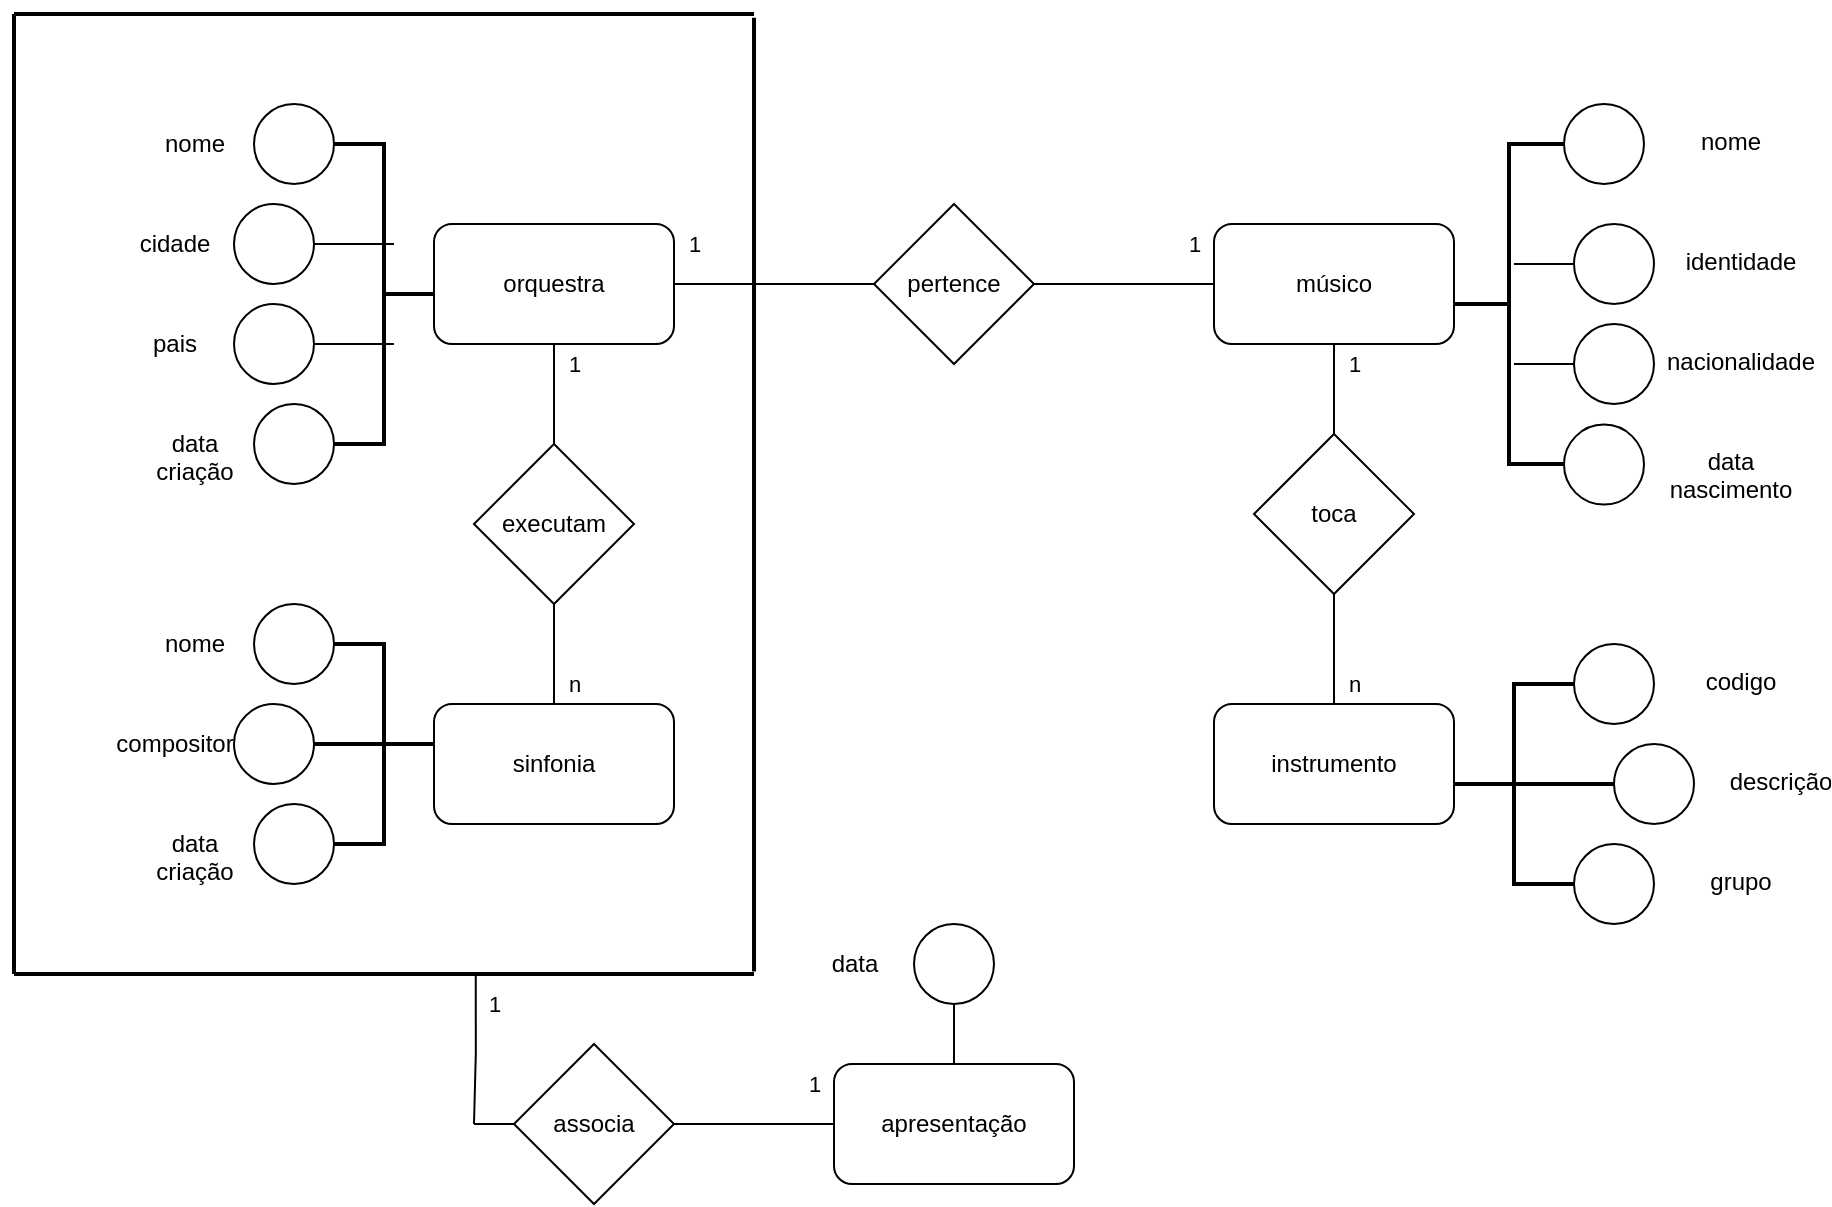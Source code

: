 <mxfile version="13.7.9" type="device"><diagram id="BOCDUZuohKY43CKs-wAp" name="Page-1"><mxGraphModel dx="1312" dy="816" grid="1" gridSize="10" guides="1" tooltips="1" connect="1" arrows="1" fold="1" page="1" pageScale="1" pageWidth="850" pageHeight="1100" math="0" shadow="0"><root><mxCell id="0"/><mxCell id="1" parent="0"/><mxCell id="Z9Ni_a7N1G-vh5Asl6-g-33" value="1" style="edgeStyle=orthogonalEdgeStyle;rounded=0;orthogonalLoop=1;jettySize=auto;html=1;entryX=0.5;entryY=0;entryDx=0;entryDy=0;endArrow=none;endFill=0;" parent="1" source="Z9Ni_a7N1G-vh5Asl6-g-1" target="Z9Ni_a7N1G-vh5Asl6-g-3" edge="1"><mxGeometry x="-0.6" y="10" relative="1" as="geometry"><mxPoint as="offset"/></mxGeometry></mxCell><mxCell id="Z9Ni_a7N1G-vh5Asl6-g-34" value="1" style="edgeStyle=orthogonalEdgeStyle;rounded=0;orthogonalLoop=1;jettySize=auto;html=1;endArrow=none;endFill=0;" parent="1" source="Z9Ni_a7N1G-vh5Asl6-g-1" target="Z9Ni_a7N1G-vh5Asl6-g-19" edge="1"><mxGeometry x="-0.8" y="20" relative="1" as="geometry"><mxPoint as="offset"/></mxGeometry></mxCell><mxCell id="Z9Ni_a7N1G-vh5Asl6-g-1" value="orquestra" style="rounded=1;whiteSpace=wrap;html=1;" parent="1" vertex="1"><mxGeometry x="140" y="130" width="120" height="60" as="geometry"/></mxCell><mxCell id="Z9Ni_a7N1G-vh5Asl6-g-2" value="sinfonia" style="rounded=1;whiteSpace=wrap;html=1;" parent="1" vertex="1"><mxGeometry x="140" y="370" width="120" height="60" as="geometry"/></mxCell><mxCell id="Z9Ni_a7N1G-vh5Asl6-g-32" value="n" style="edgeStyle=orthogonalEdgeStyle;rounded=0;orthogonalLoop=1;jettySize=auto;html=1;entryX=0.5;entryY=0;entryDx=0;entryDy=0;endArrow=none;endFill=0;" parent="1" source="Z9Ni_a7N1G-vh5Asl6-g-3" target="Z9Ni_a7N1G-vh5Asl6-g-2" edge="1"><mxGeometry x="0.6" y="10" relative="1" as="geometry"><mxPoint as="offset"/></mxGeometry></mxCell><mxCell id="Z9Ni_a7N1G-vh5Asl6-g-3" value="executam" style="rhombus;whiteSpace=wrap;html=1;" parent="1" vertex="1"><mxGeometry x="160" y="240" width="80" height="80" as="geometry"/></mxCell><mxCell id="Z9Ni_a7N1G-vh5Asl6-g-5" value="grupo" style="verticalLabelPosition=bottom;verticalAlign=top;html=1;shape=mxgraph.flowchart.on-page_reference;spacingLeft=125;spacingBottom=0;spacingTop=-35;" parent="1" vertex="1"><mxGeometry x="710" y="440" width="40" height="40" as="geometry"/></mxCell><mxCell id="Z9Ni_a7N1G-vh5Asl6-g-7" value="codigo" style="verticalLabelPosition=bottom;verticalAlign=top;html=1;shape=mxgraph.flowchart.on-page_reference;spacingLeft=125;spacingBottom=0;spacingTop=-35;" parent="1" vertex="1"><mxGeometry x="710" y="340" width="40" height="40" as="geometry"/></mxCell><mxCell id="Z9Ni_a7N1G-vh5Asl6-g-8" value="data &lt;br&gt;nascimento" style="verticalLabelPosition=bottom;verticalAlign=top;html=1;shape=mxgraph.flowchart.on-page_reference;spacingLeft=125;spacingBottom=0;spacingTop=-35;" parent="1" vertex="1"><mxGeometry x="705" y="230.31" width="40" height="40" as="geometry"/></mxCell><mxCell id="Z9Ni_a7N1G-vh5Asl6-g-52" style="edgeStyle=orthogonalEdgeStyle;rounded=0;orthogonalLoop=1;jettySize=auto;html=1;endArrow=none;endFill=0;" parent="1" source="Z9Ni_a7N1G-vh5Asl6-g-9" edge="1"><mxGeometry relative="1" as="geometry"><mxPoint x="680" y="200" as="targetPoint"/></mxGeometry></mxCell><mxCell id="Z9Ni_a7N1G-vh5Asl6-g-9" value="nacionalidade" style="verticalLabelPosition=bottom;verticalAlign=top;html=1;shape=mxgraph.flowchart.on-page_reference;spacingLeft=125;spacingBottom=0;spacingTop=-35;" parent="1" vertex="1"><mxGeometry x="710" y="180" width="40" height="40" as="geometry"/></mxCell><mxCell id="Z9Ni_a7N1G-vh5Asl6-g-51" style="edgeStyle=orthogonalEdgeStyle;rounded=0;orthogonalLoop=1;jettySize=auto;html=1;endArrow=none;endFill=0;" parent="1" source="Z9Ni_a7N1G-vh5Asl6-g-10" edge="1"><mxGeometry relative="1" as="geometry"><mxPoint x="680" y="150" as="targetPoint"/></mxGeometry></mxCell><mxCell id="Z9Ni_a7N1G-vh5Asl6-g-10" value="identidade" style="verticalLabelPosition=bottom;verticalAlign=top;html=1;shape=mxgraph.flowchart.on-page_reference;spacingLeft=125;spacingBottom=0;spacingTop=-35;" parent="1" vertex="1"><mxGeometry x="710" y="130" width="40" height="40" as="geometry"/></mxCell><mxCell id="Z9Ni_a7N1G-vh5Asl6-g-11" value="nome" style="verticalLabelPosition=bottom;verticalAlign=top;html=1;shape=mxgraph.flowchart.on-page_reference;spacingLeft=125;spacingBottom=0;spacingTop=-35;" parent="1" vertex="1"><mxGeometry x="705" y="70" width="40" height="40" as="geometry"/></mxCell><mxCell id="Z9Ni_a7N1G-vh5Asl6-g-12" value="nome" style="verticalLabelPosition=bottom;verticalAlign=top;html=1;shape=mxgraph.flowchart.on-page_reference;spacingRight=100;spacingBottom=0;spacingTop=-34;" parent="1" vertex="1"><mxGeometry x="50" y="320" width="40" height="40" as="geometry"/></mxCell><mxCell id="Z9Ni_a7N1G-vh5Asl6-g-13" value="compositor" style="verticalLabelPosition=bottom;verticalAlign=top;html=1;shape=mxgraph.flowchart.on-page_reference;spacingRight=100;spacingBottom=0;spacingTop=-34;" parent="1" vertex="1"><mxGeometry x="40" y="370" width="40" height="40" as="geometry"/></mxCell><mxCell id="Z9Ni_a7N1G-vh5Asl6-g-14" value="data&lt;br&gt;criação" style="verticalLabelPosition=bottom;verticalAlign=top;html=1;shape=mxgraph.flowchart.on-page_reference;spacingRight=100;spacingBottom=0;spacingTop=-34;" parent="1" vertex="1"><mxGeometry x="50" y="420" width="40" height="40" as="geometry"/></mxCell><mxCell id="Z9Ni_a7N1G-vh5Asl6-g-15" value="data &lt;br&gt;criação" style="verticalLabelPosition=bottom;verticalAlign=top;html=1;shape=mxgraph.flowchart.on-page_reference;spacingRight=100;spacingBottom=0;spacingTop=-34;" parent="1" vertex="1"><mxGeometry x="50" y="220" width="40" height="40" as="geometry"/></mxCell><mxCell id="Z9Ni_a7N1G-vh5Asl6-g-57" style="edgeStyle=orthogonalEdgeStyle;rounded=0;orthogonalLoop=1;jettySize=auto;html=1;entryX=0.4;entryY=0.333;entryDx=0;entryDy=0;entryPerimeter=0;endArrow=none;endFill=0;" parent="1" source="Z9Ni_a7N1G-vh5Asl6-g-16" target="Z9Ni_a7N1G-vh5Asl6-g-26" edge="1"><mxGeometry relative="1" as="geometry"/></mxCell><mxCell id="Z9Ni_a7N1G-vh5Asl6-g-16" value="pais" style="verticalLabelPosition=bottom;verticalAlign=top;html=1;shape=mxgraph.flowchart.on-page_reference;spacingRight=100;spacingBottom=0;spacingTop=-34;" parent="1" vertex="1"><mxGeometry x="40" y="170" width="40" height="40" as="geometry"/></mxCell><mxCell id="Z9Ni_a7N1G-vh5Asl6-g-56" style="edgeStyle=orthogonalEdgeStyle;rounded=0;orthogonalLoop=1;jettySize=auto;html=1;entryX=0.4;entryY=0.667;entryDx=0;entryDy=0;entryPerimeter=0;endArrow=none;endFill=0;" parent="1" source="Z9Ni_a7N1G-vh5Asl6-g-17" target="Z9Ni_a7N1G-vh5Asl6-g-26" edge="1"><mxGeometry relative="1" as="geometry"/></mxCell><mxCell id="Z9Ni_a7N1G-vh5Asl6-g-17" value="cidade" style="verticalLabelPosition=bottom;verticalAlign=top;html=1;shape=mxgraph.flowchart.on-page_reference;spacingRight=100;spacingBottom=0;spacingTop=-34;" parent="1" vertex="1"><mxGeometry x="40" y="120" width="40" height="40" as="geometry"/></mxCell><mxCell id="Z9Ni_a7N1G-vh5Asl6-g-19" value="pertence" style="rhombus;whiteSpace=wrap;html=1;" parent="1" vertex="1"><mxGeometry x="360" y="120" width="80" height="80" as="geometry"/></mxCell><mxCell id="Z9Ni_a7N1G-vh5Asl6-g-20" value="instrumento" style="rounded=1;whiteSpace=wrap;html=1;" parent="1" vertex="1"><mxGeometry x="530" y="370" width="120" height="60" as="geometry"/></mxCell><mxCell id="Z9Ni_a7N1G-vh5Asl6-g-35" value="1" style="edgeStyle=orthogonalEdgeStyle;rounded=0;orthogonalLoop=1;jettySize=auto;html=1;entryX=1;entryY=0.5;entryDx=0;entryDy=0;endArrow=none;endFill=0;" parent="1" source="Z9Ni_a7N1G-vh5Asl6-g-21" target="Z9Ni_a7N1G-vh5Asl6-g-19" edge="1"><mxGeometry x="-0.778" y="-20" relative="1" as="geometry"><mxPoint as="offset"/></mxGeometry></mxCell><mxCell id="Z9Ni_a7N1G-vh5Asl6-g-36" value="1" style="edgeStyle=orthogonalEdgeStyle;rounded=0;orthogonalLoop=1;jettySize=auto;html=1;entryX=0.5;entryY=0;entryDx=0;entryDy=0;endArrow=none;endFill=0;" parent="1" source="Z9Ni_a7N1G-vh5Asl6-g-21" target="Z9Ni_a7N1G-vh5Asl6-g-22" edge="1"><mxGeometry x="-0.556" y="10" relative="1" as="geometry"><mxPoint as="offset"/></mxGeometry></mxCell><mxCell id="Z9Ni_a7N1G-vh5Asl6-g-21" value="músico" style="rounded=1;whiteSpace=wrap;html=1;" parent="1" vertex="1"><mxGeometry x="530" y="130" width="120" height="60" as="geometry"/></mxCell><mxCell id="Z9Ni_a7N1G-vh5Asl6-g-37" value="n" style="edgeStyle=orthogonalEdgeStyle;rounded=0;orthogonalLoop=1;jettySize=auto;html=1;entryX=0.5;entryY=0;entryDx=0;entryDy=0;endArrow=none;endFill=0;" parent="1" source="Z9Ni_a7N1G-vh5Asl6-g-22" target="Z9Ni_a7N1G-vh5Asl6-g-20" edge="1"><mxGeometry x="0.636" y="10" relative="1" as="geometry"><mxPoint as="offset"/></mxGeometry></mxCell><mxCell id="Z9Ni_a7N1G-vh5Asl6-g-22" value="toca" style="rhombus;whiteSpace=wrap;html=1;" parent="1" vertex="1"><mxGeometry x="550" y="235" width="80" height="80" as="geometry"/></mxCell><mxCell id="Z9Ni_a7N1G-vh5Asl6-g-49" style="edgeStyle=orthogonalEdgeStyle;rounded=0;orthogonalLoop=1;jettySize=auto;html=1;endArrow=none;endFill=0;" parent="1" source="Z9Ni_a7N1G-vh5Asl6-g-23" edge="1"><mxGeometry relative="1" as="geometry"><mxPoint x="160" y="580" as="targetPoint"/></mxGeometry></mxCell><mxCell id="Z9Ni_a7N1G-vh5Asl6-g-50" value="1" style="edgeStyle=orthogonalEdgeStyle;rounded=0;orthogonalLoop=1;jettySize=auto;html=1;entryX=0;entryY=0.5;entryDx=0;entryDy=0;endArrow=none;endFill=0;" parent="1" source="Z9Ni_a7N1G-vh5Asl6-g-23" target="Z9Ni_a7N1G-vh5Asl6-g-24" edge="1"><mxGeometry x="0.75" y="20" relative="1" as="geometry"><mxPoint as="offset"/></mxGeometry></mxCell><mxCell id="Z9Ni_a7N1G-vh5Asl6-g-23" value="associa" style="rhombus;whiteSpace=wrap;html=1;" parent="1" vertex="1"><mxGeometry x="180" y="540" width="80" height="80" as="geometry"/></mxCell><mxCell id="Z9Ni_a7N1G-vh5Asl6-g-24" value="apresentação" style="rounded=1;whiteSpace=wrap;html=1;" parent="1" vertex="1"><mxGeometry x="340" y="550" width="120" height="60" as="geometry"/></mxCell><mxCell id="Z9Ni_a7N1G-vh5Asl6-g-26" value="" style="strokeWidth=2;html=1;shape=mxgraph.flowchart.annotation_2;align=left;labelPosition=right;pointerEvents=1;rotation=-180;" parent="1" vertex="1"><mxGeometry x="90" y="90" width="50" height="150" as="geometry"/></mxCell><mxCell id="Z9Ni_a7N1G-vh5Asl6-g-27" value="" style="strokeWidth=2;html=1;shape=mxgraph.flowchart.annotation_2;align=left;labelPosition=right;pointerEvents=1;" parent="1" vertex="1"><mxGeometry x="650" y="360" width="60" height="100" as="geometry"/></mxCell><mxCell id="Z9Ni_a7N1G-vh5Asl6-g-28" value="" style="strokeWidth=2;html=1;shape=mxgraph.flowchart.annotation_2;align=left;labelPosition=right;pointerEvents=1;" parent="1" vertex="1"><mxGeometry x="650" y="90" width="55" height="160" as="geometry"/></mxCell><mxCell id="Z9Ni_a7N1G-vh5Asl6-g-29" value="" style="strokeWidth=2;html=1;shape=mxgraph.flowchart.annotation_2;align=left;labelPosition=right;pointerEvents=1;rotation=-180;" parent="1" vertex="1"><mxGeometry x="90" y="340" width="50" height="100" as="geometry"/></mxCell><mxCell id="Z9Ni_a7N1G-vh5Asl6-g-41" value="" style="line;strokeWidth=2;html=1;rotation=90;" parent="1" vertex="1"><mxGeometry x="-310" y="260" width="480" height="10" as="geometry"/></mxCell><mxCell id="Z9Ni_a7N1G-vh5Asl6-g-42" value="" style="line;strokeWidth=2;html=1;rotation=90;" parent="1" vertex="1"><mxGeometry x="61.57" y="260.31" width="476.88" height="10" as="geometry"/></mxCell><mxCell id="Z9Ni_a7N1G-vh5Asl6-g-43" value="" style="line;strokeWidth=2;direction=south;html=1;rotation=90;" parent="1" vertex="1"><mxGeometry x="110" y="-160" width="10" height="370" as="geometry"/></mxCell><mxCell id="Z9Ni_a7N1G-vh5Asl6-g-48" value="1" style="edgeStyle=orthogonalEdgeStyle;rounded=0;orthogonalLoop=1;jettySize=auto;html=1;endArrow=none;endFill=0;exitX=0.376;exitY=0.6;exitDx=0;exitDy=0;exitPerimeter=0;" parent="1" edge="1" source="Z9Ni_a7N1G-vh5Asl6-g-44"><mxGeometry x="-0.584" y="9" relative="1" as="geometry"><mxPoint x="160" y="580" as="targetPoint"/><mxPoint x="160" y="510" as="sourcePoint"/><Array as="points"/><mxPoint as="offset"/></mxGeometry></mxCell><mxCell id="Z9Ni_a7N1G-vh5Asl6-g-44" value="" style="line;strokeWidth=2;direction=south;html=1;rotation=90;" parent="1" vertex="1"><mxGeometry x="110" y="320" width="10" height="370" as="geometry"/></mxCell><mxCell id="Z9Ni_a7N1G-vh5Asl6-g-58" value="" style="line;strokeWidth=2;html=1;" parent="1" vertex="1"><mxGeometry x="80" y="385" width="40" height="10" as="geometry"/></mxCell><mxCell id="Z9Ni_a7N1G-vh5Asl6-g-60" value="" style="line;strokeWidth=2;html=1;rotation=0;" parent="1" vertex="1"><mxGeometry x="680" y="405" width="50" height="10" as="geometry"/></mxCell><mxCell id="KO0ZxiqvHI7Zb8Izgc7M-2" value="nome" style="verticalLabelPosition=bottom;verticalAlign=top;html=1;shape=mxgraph.flowchart.on-page_reference;spacingRight=100;spacingBottom=0;spacingTop=-34;" vertex="1" parent="1"><mxGeometry x="50" y="70" width="40" height="40" as="geometry"/></mxCell><mxCell id="KO0ZxiqvHI7Zb8Izgc7M-4" style="edgeStyle=orthogonalEdgeStyle;rounded=0;orthogonalLoop=1;jettySize=auto;html=1;exitX=0.5;exitY=1;exitDx=0;exitDy=0;exitPerimeter=0;entryX=0.5;entryY=0;entryDx=0;entryDy=0;endArrow=none;endFill=0;" edge="1" parent="1" source="KO0ZxiqvHI7Zb8Izgc7M-3" target="Z9Ni_a7N1G-vh5Asl6-g-24"><mxGeometry relative="1" as="geometry"/></mxCell><mxCell id="KO0ZxiqvHI7Zb8Izgc7M-3" value="data&lt;br&gt;" style="verticalLabelPosition=bottom;verticalAlign=top;html=1;shape=mxgraph.flowchart.on-page_reference;spacingRight=100;spacingBottom=0;spacingTop=-34;" vertex="1" parent="1"><mxGeometry x="380" y="480" width="40" height="40" as="geometry"/></mxCell><mxCell id="KO0ZxiqvHI7Zb8Izgc7M-5" value="descrição" style="verticalLabelPosition=bottom;verticalAlign=top;html=1;shape=mxgraph.flowchart.on-page_reference;spacingLeft=125;spacingBottom=0;spacingTop=-35;" vertex="1" parent="1"><mxGeometry x="730" y="390" width="40" height="40" as="geometry"/></mxCell></root></mxGraphModel></diagram></mxfile>